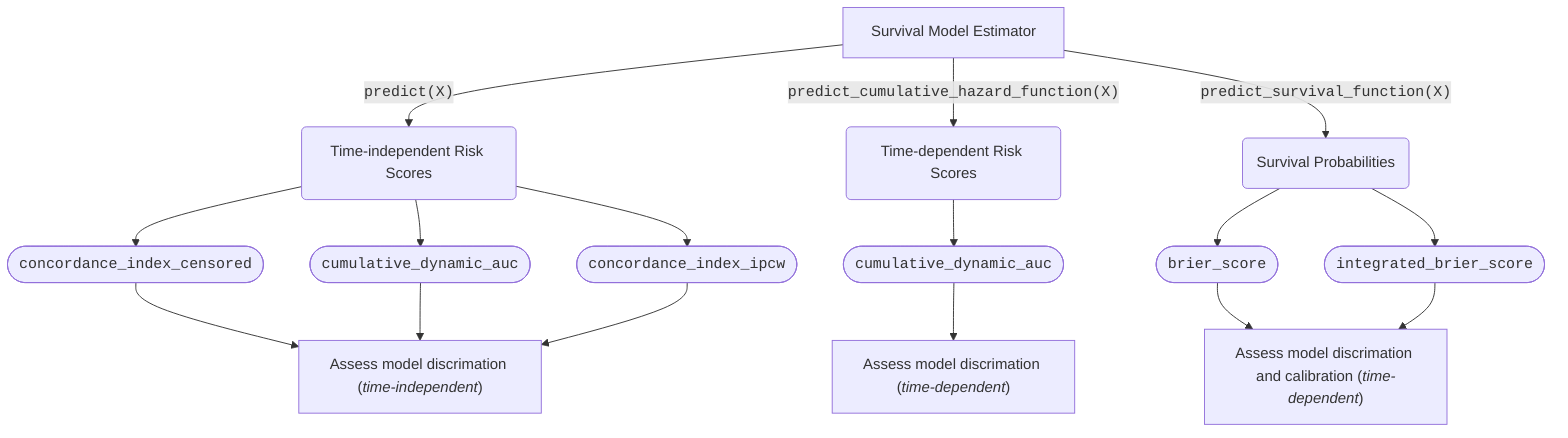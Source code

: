 graph TD
    A[Survival Model Estimator]-->|<tt>predict&#40X&#41</tt>|B(Time-independent Risk Scores)
    A-->|<tt>predict_cumulative_hazard_function&#40X&#41</tt>|B2(Time-dependent Risk Scores)
    A-->|<tt>predict_survival_function&#40X&#41</tt>|C(Survival Probabilities)

    B --> D([<tt>concordance_index_censored</tt>])
    B --> E([<tt>concordance_index_ipcw</tt>])
    B --> F([<tt>cumulative_dynamic_auc</tt>])
    B2 --> F2([<tt>cumulative_dynamic_auc</tt>])

    C --> G([<tt>brier_score</tt>])
    C --> H([<tt>integrated_brier_score</tt>])

    D & F --> I[Assess model discrimation &#40<i>time-independent</i>&#41]
    E --> I
    F2 --> J2[Assess model discrimation &#40<i>time-dependent</i>&#41]
    G & H --> K[Assess model discrimation and calibration &#40<i>time-dependent</i>&#41]